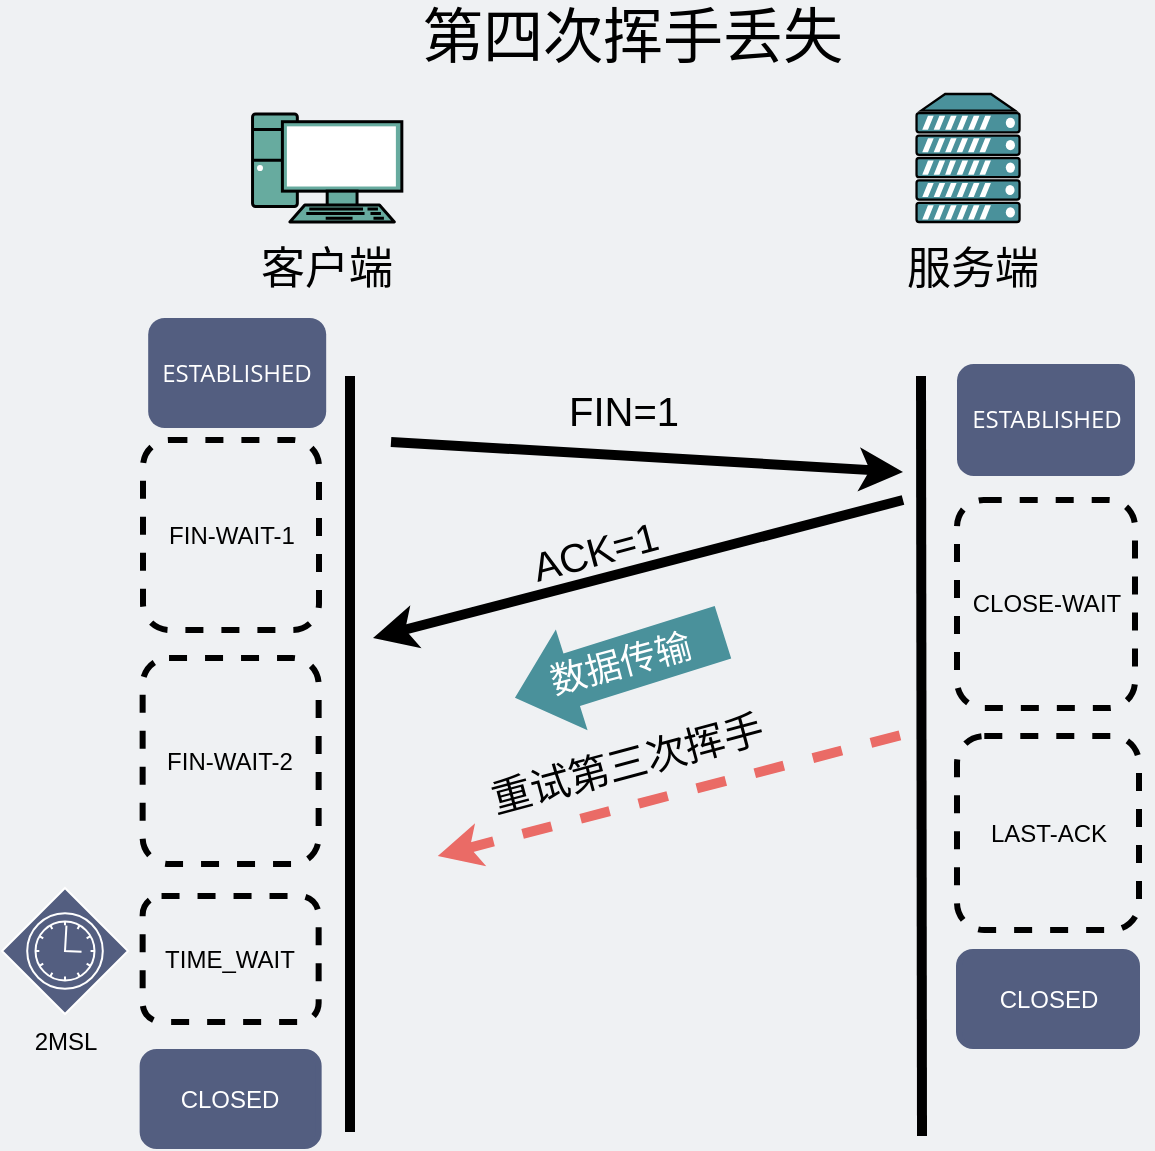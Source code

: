 <mxfile version="20.2.3" type="github"><diagram id="3228e29e-7158-1315-38df-8450db1d8a1d" name="Page-1"><mxGraphModel dx="1298" dy="98" grid="0" gridSize="10" guides="1" tooltips="1" connect="1" arrows="1" fold="1" page="1" pageScale="1" pageWidth="650" pageHeight="600" background="#EFF1F3" math="0" shadow="0"><root><mxCell id="0"/><mxCell id="1" parent="0"/><mxCell id="rZcqujrUEgLIW7w2rmDH-5" value="" style="shape=flexArrow;endArrow=classic;html=1;fontColor=#FFFFFF;gradientColor=none;endWidth=24.382;endSize=9.583;width=27.5;strokeColor=none;fillColor=#4A919B;" parent="1" edge="1"><mxGeometry width="50" height="50" relative="1" as="geometry"><mxPoint x="383.96" y="927" as="sourcePoint"/><mxPoint x="279" y="960" as="targetPoint"/></mxGeometry></mxCell><mxCell id="_KJd5dzx4qh3lxpyMWcO-2" value="" style="fontColor=#0066CC;verticalAlign=top;verticalLabelPosition=bottom;labelPosition=center;align=center;html=1;outlineConnect=0;gradientColor=none;gradientDirection=north;strokeWidth=2;shape=mxgraph.networks.pc;fillColor=#67AB9F;fontSize=30;" parent="1" vertex="1"><mxGeometry x="148.27" y="668" width="74.65" height="54" as="geometry"/></mxCell><mxCell id="T-5VQnCJckOgUX1Wp16H-28" value="客户端" style="text;html=1;strokeColor=none;fillColor=none;align=center;verticalAlign=middle;whiteSpace=wrap;rounded=0;fontSize=22;" parent="1" vertex="1"><mxGeometry x="96.09" y="736" width="179" height="20" as="geometry"/></mxCell><mxCell id="aH1-eks404bDhsACtXEq-2" value="" style="fontColor=#0066CC;verticalAlign=top;verticalLabelPosition=bottom;labelPosition=center;align=center;html=1;outlineConnect=0;gradientColor=none;gradientDirection=north;strokeWidth=2;shape=mxgraph.networks.server;fillColor=#4A919B;" parent="1" vertex="1"><mxGeometry x="480.27" y="658" width="51.5" height="64" as="geometry"/></mxCell><mxCell id="aH1-eks404bDhsACtXEq-3" value="服务端" style="text;html=1;strokeColor=none;fillColor=none;align=center;verticalAlign=middle;whiteSpace=wrap;rounded=0;fontSize=22;" parent="1" vertex="1"><mxGeometry x="419.27" y="736" width="179" height="20" as="geometry"/></mxCell><mxCell id="aH1-eks404bDhsACtXEq-4" value="&lt;font style=&quot;font-size: 30px&quot;&gt;第四次挥手丢失&lt;/font&gt;" style="text;html=1;strokeColor=none;fillColor=none;align=center;verticalAlign=middle;whiteSpace=wrap;rounded=0;" parent="1" vertex="1"><mxGeometry x="140.5" y="615" width="395" height="28" as="geometry"/></mxCell><mxCell id="aH1-eks404bDhsACtXEq-7" value="" style="endArrow=none;html=1;strokeWidth=5;" parent="1" edge="1"><mxGeometry width="50" height="50" relative="1" as="geometry"><mxPoint x="197" y="1177" as="sourcePoint"/><mxPoint x="197" y="799" as="targetPoint"/></mxGeometry></mxCell><mxCell id="aH1-eks404bDhsACtXEq-10" value="" style="endArrow=classic;html=1;strokeWidth=5;fontSize=20;" parent="1" edge="1"><mxGeometry width="50" height="50" relative="1" as="geometry"><mxPoint x="217.5" y="832" as="sourcePoint"/><mxPoint x="473.5" y="847" as="targetPoint"/></mxGeometry></mxCell><mxCell id="aH1-eks404bDhsACtXEq-11" value="FIN=1" style="text;html=1;strokeColor=none;fillColor=none;align=center;verticalAlign=middle;whiteSpace=wrap;rounded=0;fontSize=20;" parent="1" vertex="1"><mxGeometry x="287.5" y="805" width="92" height="21" as="geometry"/></mxCell><mxCell id="aH1-eks404bDhsACtXEq-12" value="" style="endArrow=none;html=1;strokeWidth=5;startArrow=classic;startFill=1;endFill=0;" parent="1" edge="1"><mxGeometry width="50" height="50" relative="1" as="geometry"><mxPoint x="208.5" y="930" as="sourcePoint"/><mxPoint x="473.5" y="861" as="targetPoint"/></mxGeometry></mxCell><mxCell id="aH1-eks404bDhsACtXEq-16" value="FIN-WAIT-1" style="rounded=1;whiteSpace=wrap;html=1;strokeColor=#000000;fillColor=none;dashed=1;strokeWidth=3;" parent="1" vertex="1"><mxGeometry x="93.5" y="831" width="88" height="95" as="geometry"/></mxCell><mxCell id="aH1-eks404bDhsACtXEq-17" value="&lt;span style=&quot;font-family: &amp;quot;open sans&amp;quot; , &amp;quot;clear sans&amp;quot; , &amp;quot;helvetica neue&amp;quot; , &amp;quot;helvetica&amp;quot; , &amp;quot;arial&amp;quot; , sans-serif&quot;&gt;&lt;font style=&quot;font-size: 12px&quot;&gt;ESTABLISHED&lt;/font&gt;&lt;/span&gt;" style="rounded=1;whiteSpace=wrap;html=1;dashed=1;strokeWidth=3;strokeColor=none;fillColor=#535E80;fontColor=#FFFFFF;" parent="1" vertex="1"><mxGeometry x="500.5" y="793" width="89" height="56" as="geometry"/></mxCell><mxCell id="aH1-eks404bDhsACtXEq-18" value="&lt;span&gt;CLOSE-WAIT&lt;/span&gt;" style="rounded=1;whiteSpace=wrap;html=1;strokeColor=#000000;fillColor=none;dashed=1;strokeWidth=3;" parent="1" vertex="1"><mxGeometry x="500.5" y="861" width="89" height="104" as="geometry"/></mxCell><mxCell id="aH1-eks404bDhsACtXEq-19" value="LAST-ACK" style="rounded=1;whiteSpace=wrap;html=1;strokeColor=#000000;fillColor=none;dashed=1;strokeWidth=3;" parent="1" vertex="1"><mxGeometry x="500.5" y="979" width="91" height="97" as="geometry"/></mxCell><mxCell id="aH1-eks404bDhsACtXEq-21" value="FIN-WAIT-2" style="rounded=1;whiteSpace=wrap;html=1;strokeColor=#000000;fillColor=none;dashed=1;strokeWidth=3;" parent="1" vertex="1"><mxGeometry x="93.32" y="940" width="88" height="103" as="geometry"/></mxCell><mxCell id="aH1-eks404bDhsACtXEq-22" value="ACK=1" style="text;html=1;strokeColor=none;fillColor=none;align=center;verticalAlign=middle;whiteSpace=wrap;rounded=0;fontSize=20;rotation=-15;" parent="1" vertex="1"><mxGeometry x="185.09" y="869.92" width="269" height="32" as="geometry"/></mxCell><mxCell id="YXoqQ_mGJv7HDvLP6CB5-1" value="" style="endArrow=none;html=1;strokeWidth=5;" parent="1" edge="1"><mxGeometry width="50" height="50" relative="1" as="geometry"><mxPoint x="483" y="1179" as="sourcePoint"/><mxPoint x="482.5" y="799" as="targetPoint"/></mxGeometry></mxCell><mxCell id="CZwPZS3a3ZRwMsVz8uld-1" value="" style="endArrow=none;html=1;strokeWidth=5;startArrow=classic;startFill=1;endFill=0;dashed=1;exitX=0.115;exitY=1.154;exitDx=0;exitDy=0;exitPerimeter=0;strokeColor=#EA6B66;" parent="1" edge="1" source="CZwPZS3a3ZRwMsVz8uld-3"><mxGeometry width="50" height="50" relative="1" as="geometry"><mxPoint x="209.5" y="1047" as="sourcePoint"/><mxPoint x="474.5" y="978" as="targetPoint"/></mxGeometry></mxCell><mxCell id="CZwPZS3a3ZRwMsVz8uld-3" value="重试第三次挥手" style="text;html=1;strokeColor=none;fillColor=none;align=center;verticalAlign=middle;whiteSpace=wrap;rounded=0;fontSize=20;rotation=-15;" parent="1" vertex="1"><mxGeometry x="201" y="976" width="269" height="32" as="geometry"/></mxCell><mxCell id="CZwPZS3a3ZRwMsVz8uld-4" value="TIME_WAIT" style="rounded=1;whiteSpace=wrap;html=1;strokeColor=#000000;fillColor=none;dashed=1;strokeWidth=3;" parent="1" vertex="1"><mxGeometry x="93.32" y="1059" width="88" height="63" as="geometry"/></mxCell><mxCell id="CZwPZS3a3ZRwMsVz8uld-5" value="&lt;font color=&quot;#ffffff&quot;&gt;CLOSED&lt;/font&gt;" style="rounded=1;whiteSpace=wrap;html=1;strokeWidth=3;strokeColor=#535E80;fillColor=#535E80;" parent="1" vertex="1"><mxGeometry x="93.32" y="1137" width="88" height="47" as="geometry"/></mxCell><mxCell id="CZwPZS3a3ZRwMsVz8uld-6" value="&lt;font color=&quot;#ffffff&quot;&gt;CLOSED&lt;/font&gt;" style="rounded=1;whiteSpace=wrap;html=1;strokeWidth=3;strokeColor=#535E80;fillColor=#535E80;" parent="1" vertex="1"><mxGeometry x="501.5" y="1087" width="89" height="47" as="geometry"/></mxCell><mxCell id="CZwPZS3a3ZRwMsVz8uld-7" value="" style="points=[[0.25,0.25,0],[0.5,0,0],[0.75,0.25,0],[1,0.5,0],[0.75,0.75,0],[0.5,1,0],[0.25,0.75,0],[0,0.5,0]];shape=mxgraph.bpmn.gateway2;html=1;verticalLabelPosition=bottom;labelBackgroundColor=#ffffff;verticalAlign=top;align=center;perimeter=rhombusPerimeter;outlineConnect=0;outline=standard;symbol=timer;fillColor=#535E80;strokeColor=#FFFFFF;" parent="1" vertex="1"><mxGeometry x="23" y="1055" width="63" height="63" as="geometry"/></mxCell><mxCell id="CZwPZS3a3ZRwMsVz8uld-8" value="2MSL" style="text;html=1;strokeColor=none;fillColor=none;align=center;verticalAlign=middle;whiteSpace=wrap;rounded=0;" parent="1" vertex="1"><mxGeometry x="34.5" y="1122" width="40" height="20" as="geometry"/></mxCell><mxCell id="620c4s5pLBTuJ2dwkKwi-3" value="&lt;span style=&quot;font-family: &amp;#34;open sans&amp;#34; , &amp;#34;clear sans&amp;#34; , &amp;#34;helvetica neue&amp;#34; , &amp;#34;helvetica&amp;#34; , &amp;#34;arial&amp;#34; , sans-serif&quot;&gt;&lt;font style=&quot;font-size: 12px&quot;&gt;ESTABLISHED&lt;br&gt;&lt;/font&gt;&lt;/span&gt;" style="rounded=1;whiteSpace=wrap;html=1;dashed=1;strokeWidth=3;fillColor=#535E80;strokeColor=none;fontColor=#FFFFFF;" parent="1" vertex="1"><mxGeometry x="96.09" y="770" width="89" height="55" as="geometry"/></mxCell><mxCell id="rZcqujrUEgLIW7w2rmDH-9" value="&lt;font style=&quot;font-size: 18px&quot;&gt;数据传输&lt;/font&gt;" style="text;html=1;strokeColor=none;fillColor=none;align=center;verticalAlign=middle;whiteSpace=wrap;rounded=0;fontColor=#FFFFFF;rotation=-15;" parent="1" vertex="1"><mxGeometry x="293" y="933" width="79" height="20" as="geometry"/></mxCell></root></mxGraphModel></diagram></mxfile>